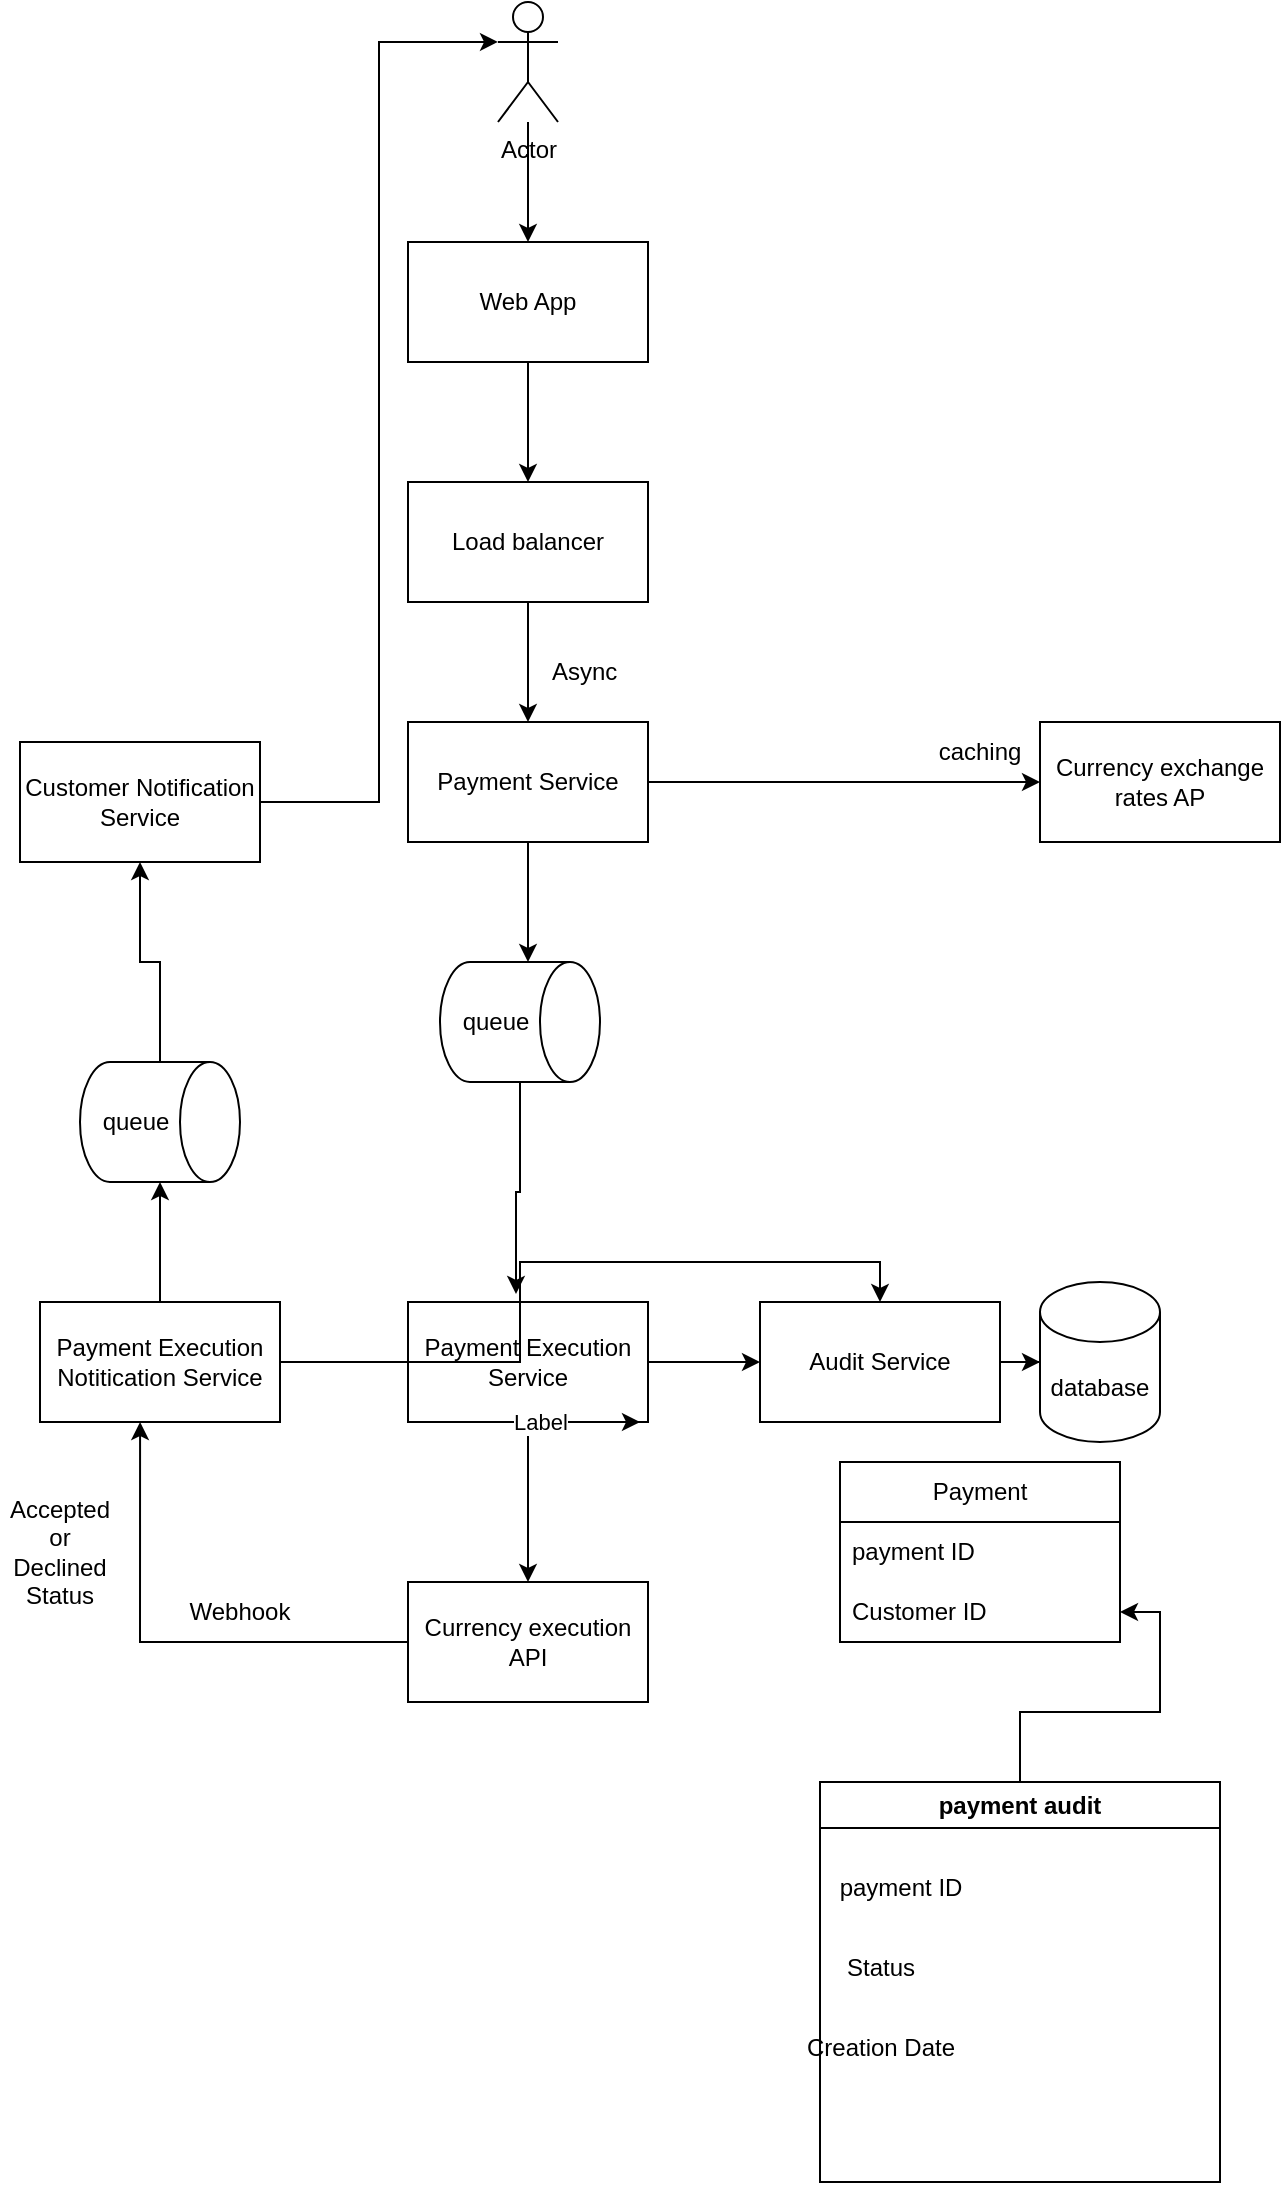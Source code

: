 <mxfile version="24.0.7" type="github" pages="2">
  <diagram name="Page-1" id="JJwD-la2Kz4rcNzDOmXE">
    <mxGraphModel dx="1434" dy="746" grid="1" gridSize="10" guides="1" tooltips="1" connect="1" arrows="1" fold="1" page="1" pageScale="1" pageWidth="827" pageHeight="1169" math="0" shadow="0">
      <root>
        <mxCell id="0" />
        <mxCell id="1" parent="0" />
        <mxCell id="bjYdS-ex-IDbYad80Igs-5" value="" style="edgeStyle=orthogonalEdgeStyle;rounded=0;orthogonalLoop=1;jettySize=auto;html=1;" parent="1" source="bjYdS-ex-IDbYad80Igs-1" target="bjYdS-ex-IDbYad80Igs-2" edge="1">
          <mxGeometry relative="1" as="geometry" />
        </mxCell>
        <mxCell id="bjYdS-ex-IDbYad80Igs-1" value="Actor" style="shape=umlActor;verticalLabelPosition=bottom;verticalAlign=top;html=1;outlineConnect=0;" parent="1" vertex="1">
          <mxGeometry x="399" y="30" width="30" height="60" as="geometry" />
        </mxCell>
        <mxCell id="bjYdS-ex-IDbYad80Igs-9" value="" style="edgeStyle=orthogonalEdgeStyle;rounded=0;orthogonalLoop=1;jettySize=auto;html=1;" parent="1" source="bjYdS-ex-IDbYad80Igs-2" target="bjYdS-ex-IDbYad80Igs-7" edge="1">
          <mxGeometry relative="1" as="geometry" />
        </mxCell>
        <mxCell id="bjYdS-ex-IDbYad80Igs-2" value="Web App&lt;br&gt;" style="rounded=0;whiteSpace=wrap;html=1;" parent="1" vertex="1">
          <mxGeometry x="354" y="150" width="120" height="60" as="geometry" />
        </mxCell>
        <mxCell id="bjYdS-ex-IDbYad80Igs-13" value="" style="edgeStyle=orthogonalEdgeStyle;rounded=0;orthogonalLoop=1;jettySize=auto;html=1;" parent="1" source="bjYdS-ex-IDbYad80Igs-6" target="bjYdS-ex-IDbYad80Igs-12" edge="1">
          <mxGeometry relative="1" as="geometry" />
        </mxCell>
        <mxCell id="bjYdS-ex-IDbYad80Igs-15" value="" style="edgeStyle=orthogonalEdgeStyle;rounded=0;orthogonalLoop=1;jettySize=auto;html=1;" parent="1" source="bjYdS-ex-IDbYad80Igs-6" edge="1">
          <mxGeometry relative="1" as="geometry">
            <mxPoint x="414" y="510" as="targetPoint" />
          </mxGeometry>
        </mxCell>
        <mxCell id="bjYdS-ex-IDbYad80Igs-6" value="Payment Service" style="rounded=0;whiteSpace=wrap;html=1;" parent="1" vertex="1">
          <mxGeometry x="354" y="390" width="120" height="60" as="geometry" />
        </mxCell>
        <mxCell id="bjYdS-ex-IDbYad80Igs-10" value="" style="edgeStyle=orthogonalEdgeStyle;rounded=0;orthogonalLoop=1;jettySize=auto;html=1;" parent="1" source="bjYdS-ex-IDbYad80Igs-7" target="bjYdS-ex-IDbYad80Igs-6" edge="1">
          <mxGeometry relative="1" as="geometry" />
        </mxCell>
        <mxCell id="bjYdS-ex-IDbYad80Igs-7" value="Load balancer" style="rounded=0;whiteSpace=wrap;html=1;" parent="1" vertex="1">
          <mxGeometry x="354" y="270" width="120" height="60" as="geometry" />
        </mxCell>
        <mxCell id="bjYdS-ex-IDbYad80Igs-12" value="Currency exchange rates AP" style="rounded=0;whiteSpace=wrap;html=1;" parent="1" vertex="1">
          <mxGeometry x="670" y="390" width="120" height="60" as="geometry" />
        </mxCell>
        <mxCell id="bjYdS-ex-IDbYad80Igs-16" value="queue" style="shape=cylinder3;whiteSpace=wrap;html=1;boundedLbl=1;backgroundOutline=1;size=15;direction=south;" parent="1" vertex="1">
          <mxGeometry x="370" y="510" width="80" height="60" as="geometry" />
        </mxCell>
        <mxCell id="bjYdS-ex-IDbYad80Igs-38" style="edgeStyle=orthogonalEdgeStyle;rounded=0;orthogonalLoop=1;jettySize=auto;html=1;entryX=0.5;entryY=0;entryDx=0;entryDy=0;" parent="1" source="bjYdS-ex-IDbYad80Igs-34" target="bjYdS-ex-IDbYad80Igs-37" edge="1">
          <mxGeometry relative="1" as="geometry" />
        </mxCell>
        <mxCell id="bjYdS-ex-IDbYad80Igs-60" value="" style="edgeStyle=orthogonalEdgeStyle;rounded=0;orthogonalLoop=1;jettySize=auto;html=1;" parent="1" source="bjYdS-ex-IDbYad80Igs-34" target="bjYdS-ex-IDbYad80Igs-58" edge="1">
          <mxGeometry relative="1" as="geometry" />
        </mxCell>
        <mxCell id="bjYdS-ex-IDbYad80Igs-34" value="Payment Execution Service&lt;br&gt;" style="rounded=0;whiteSpace=wrap;html=1;" parent="1" vertex="1">
          <mxGeometry x="354" y="680" width="120" height="60" as="geometry" />
        </mxCell>
        <mxCell id="bjYdS-ex-IDbYad80Igs-36" style="edgeStyle=orthogonalEdgeStyle;rounded=0;orthogonalLoop=1;jettySize=auto;html=1;entryX=0.45;entryY=-0.067;entryDx=0;entryDy=0;entryPerimeter=0;" parent="1" source="bjYdS-ex-IDbYad80Igs-16" target="bjYdS-ex-IDbYad80Igs-34" edge="1">
          <mxGeometry relative="1" as="geometry" />
        </mxCell>
        <mxCell id="bjYdS-ex-IDbYad80Igs-37" value="Currency execution API" style="rounded=0;whiteSpace=wrap;html=1;" parent="1" vertex="1">
          <mxGeometry x="354" y="820" width="120" height="60" as="geometry" />
        </mxCell>
        <mxCell id="bjYdS-ex-IDbYad80Igs-39" value="database" style="shape=cylinder3;whiteSpace=wrap;html=1;boundedLbl=1;backgroundOutline=1;size=15;" parent="1" vertex="1">
          <mxGeometry x="670" y="670" width="60" height="80" as="geometry" />
        </mxCell>
        <mxCell id="bjYdS-ex-IDbYad80Igs-49" value="" style="edgeStyle=orthogonalEdgeStyle;rounded=0;orthogonalLoop=1;jettySize=auto;html=1;" parent="1" source="bjYdS-ex-IDbYad80Igs-41" target="bjYdS-ex-IDbYad80Igs-47" edge="1">
          <mxGeometry relative="1" as="geometry" />
        </mxCell>
        <mxCell id="bjYdS-ex-IDbYad80Igs-77" style="edgeStyle=orthogonalEdgeStyle;rounded=0;orthogonalLoop=1;jettySize=auto;html=1;entryX=0.5;entryY=0;entryDx=0;entryDy=0;" parent="1" source="bjYdS-ex-IDbYad80Igs-41" target="bjYdS-ex-IDbYad80Igs-58" edge="1">
          <mxGeometry relative="1" as="geometry" />
        </mxCell>
        <mxCell id="bjYdS-ex-IDbYad80Igs-41" value="Payment Execution Notitication Service" style="rounded=0;whiteSpace=wrap;html=1;" parent="1" vertex="1">
          <mxGeometry x="170" y="680" width="120" height="60" as="geometry" />
        </mxCell>
        <mxCell id="bjYdS-ex-IDbYad80Igs-43" style="edgeStyle=orthogonalEdgeStyle;rounded=0;orthogonalLoop=1;jettySize=auto;html=1;entryX=0.417;entryY=1;entryDx=0;entryDy=0;entryPerimeter=0;" parent="1" source="bjYdS-ex-IDbYad80Igs-37" target="bjYdS-ex-IDbYad80Igs-41" edge="1">
          <mxGeometry relative="1" as="geometry" />
        </mxCell>
        <mxCell id="bjYdS-ex-IDbYad80Igs-45" value="Accepted or Declined Status" style="text;strokeColor=none;align=center;fillColor=none;html=1;verticalAlign=middle;whiteSpace=wrap;rounded=0;" parent="1" vertex="1">
          <mxGeometry x="150" y="790" width="60" height="30" as="geometry" />
        </mxCell>
        <mxCell id="bjYdS-ex-IDbYad80Igs-46" value="Customer Notification Service" style="rounded=0;whiteSpace=wrap;html=1;" parent="1" vertex="1">
          <mxGeometry x="160" y="400" width="120" height="60" as="geometry" />
        </mxCell>
        <mxCell id="bjYdS-ex-IDbYad80Igs-51" value="" style="edgeStyle=orthogonalEdgeStyle;rounded=0;orthogonalLoop=1;jettySize=auto;html=1;" parent="1" source="bjYdS-ex-IDbYad80Igs-47" target="bjYdS-ex-IDbYad80Igs-46" edge="1">
          <mxGeometry relative="1" as="geometry" />
        </mxCell>
        <mxCell id="bjYdS-ex-IDbYad80Igs-47" value="queue" style="shape=cylinder3;whiteSpace=wrap;html=1;boundedLbl=1;backgroundOutline=1;size=15;direction=south;" parent="1" vertex="1">
          <mxGeometry x="190" y="560" width="80" height="60" as="geometry" />
        </mxCell>
        <mxCell id="bjYdS-ex-IDbYad80Igs-52" style="edgeStyle=orthogonalEdgeStyle;rounded=0;orthogonalLoop=1;jettySize=auto;html=1;entryX=0;entryY=0.333;entryDx=0;entryDy=0;entryPerimeter=0;" parent="1" source="bjYdS-ex-IDbYad80Igs-46" target="bjYdS-ex-IDbYad80Igs-1" edge="1">
          <mxGeometry relative="1" as="geometry" />
        </mxCell>
        <mxCell id="bjYdS-ex-IDbYad80Igs-54" value="Async&amp;nbsp;" style="text;strokeColor=none;align=center;fillColor=none;html=1;verticalAlign=middle;whiteSpace=wrap;rounded=0;" parent="1" vertex="1">
          <mxGeometry x="414" y="350" width="60" height="30" as="geometry" />
        </mxCell>
        <mxCell id="bjYdS-ex-IDbYad80Igs-56" value="caching" style="text;strokeColor=none;align=center;fillColor=none;html=1;verticalAlign=middle;whiteSpace=wrap;rounded=0;" parent="1" vertex="1">
          <mxGeometry x="610" y="390" width="60" height="30" as="geometry" />
        </mxCell>
        <mxCell id="bjYdS-ex-IDbYad80Igs-57" value="Webhook" style="text;strokeColor=none;align=center;fillColor=none;html=1;verticalAlign=middle;whiteSpace=wrap;rounded=0;" parent="1" vertex="1">
          <mxGeometry x="240" y="820" width="60" height="30" as="geometry" />
        </mxCell>
        <mxCell id="bjYdS-ex-IDbYad80Igs-61" value="" style="edgeStyle=orthogonalEdgeStyle;rounded=0;orthogonalLoop=1;jettySize=auto;html=1;" parent="1" source="bjYdS-ex-IDbYad80Igs-58" target="bjYdS-ex-IDbYad80Igs-39" edge="1">
          <mxGeometry relative="1" as="geometry" />
        </mxCell>
        <mxCell id="bjYdS-ex-IDbYad80Igs-58" value="Audit Service" style="rounded=0;whiteSpace=wrap;html=1;" parent="1" vertex="1">
          <mxGeometry x="530" y="680" width="120" height="60" as="geometry" />
        </mxCell>
        <mxCell id="bjYdS-ex-IDbYad80Igs-63" value="Payment" style="swimlane;fontStyle=0;childLayout=stackLayout;horizontal=1;startSize=30;horizontalStack=0;resizeParent=1;resizeParentMax=0;resizeLast=0;collapsible=1;marginBottom=0;whiteSpace=wrap;html=1;" parent="1" vertex="1">
          <mxGeometry x="570" y="760" width="140" height="90" as="geometry" />
        </mxCell>
        <mxCell id="bjYdS-ex-IDbYad80Igs-64" value="payment ID&amp;nbsp;" style="text;strokeColor=none;fillColor=none;align=left;verticalAlign=middle;spacingLeft=4;spacingRight=4;overflow=hidden;points=[[0,0.5],[1,0.5]];portConstraint=eastwest;rotatable=0;whiteSpace=wrap;html=1;" parent="bjYdS-ex-IDbYad80Igs-63" vertex="1">
          <mxGeometry y="30" width="140" height="30" as="geometry" />
        </mxCell>
        <mxCell id="bjYdS-ex-IDbYad80Igs-65" value="Customer ID" style="text;strokeColor=none;fillColor=none;align=left;verticalAlign=middle;spacingLeft=4;spacingRight=4;overflow=hidden;points=[[0,0.5],[1,0.5]];portConstraint=eastwest;rotatable=0;whiteSpace=wrap;html=1;" parent="bjYdS-ex-IDbYad80Igs-63" vertex="1">
          <mxGeometry y="60" width="140" height="30" as="geometry" />
        </mxCell>
        <mxCell id="bjYdS-ex-IDbYad80Igs-75" value="" style="edgeStyle=orthogonalEdgeStyle;rounded=0;orthogonalLoop=1;jettySize=auto;html=1;" parent="1" source="bjYdS-ex-IDbYad80Igs-68" target="bjYdS-ex-IDbYad80Igs-65" edge="1">
          <mxGeometry relative="1" as="geometry" />
        </mxCell>
        <mxCell id="bjYdS-ex-IDbYad80Igs-68" value="payment audit&lt;br&gt;" style="swimlane;whiteSpace=wrap;html=1;" parent="1" vertex="1">
          <mxGeometry x="560" y="920" width="200" height="200" as="geometry" />
        </mxCell>
        <mxCell id="bjYdS-ex-IDbYad80Igs-71" value="Status" style="text;html=1;align=center;verticalAlign=middle;resizable=0;points=[];autosize=1;strokeColor=none;fillColor=none;" parent="bjYdS-ex-IDbYad80Igs-68" vertex="1">
          <mxGeometry y="78" width="60" height="30" as="geometry" />
        </mxCell>
        <mxCell id="bjYdS-ex-IDbYad80Igs-69" value="payment ID" style="text;html=1;align=center;verticalAlign=middle;resizable=0;points=[];autosize=1;strokeColor=none;fillColor=none;" parent="1" vertex="1">
          <mxGeometry x="560" y="958" width="80" height="30" as="geometry" />
        </mxCell>
        <mxCell id="bjYdS-ex-IDbYad80Igs-72" value="Creation Date" style="text;html=1;align=center;verticalAlign=middle;resizable=0;points=[];autosize=1;strokeColor=none;fillColor=none;" parent="1" vertex="1">
          <mxGeometry x="540" y="1038" width="100" height="30" as="geometry" />
        </mxCell>
        <mxCell id="bjYdS-ex-IDbYad80Igs-73" value="" style="endArrow=classic;html=1;rounded=0;" parent="1" edge="1">
          <mxGeometry relative="1" as="geometry">
            <mxPoint x="370" y="740" as="sourcePoint" />
            <mxPoint x="470" y="740" as="targetPoint" />
          </mxGeometry>
        </mxCell>
        <mxCell id="bjYdS-ex-IDbYad80Igs-74" value="Label" style="edgeLabel;resizable=0;html=1;align=center;verticalAlign=middle;" parent="bjYdS-ex-IDbYad80Igs-73" connectable="0" vertex="1">
          <mxGeometry relative="1" as="geometry" />
        </mxCell>
      </root>
    </mxGraphModel>
  </diagram>
  <diagram id="ZBoCV9ZldW-aW__aYxX8" name="Page-2">
    <mxGraphModel dx="1434" dy="746" grid="1" gridSize="10" guides="1" tooltips="1" connect="1" arrows="1" fold="1" page="1" pageScale="1" pageWidth="827" pageHeight="1169" math="0" shadow="0">
      <root>
        <mxCell id="0" />
        <mxCell id="1" parent="0" />
      </root>
    </mxGraphModel>
  </diagram>
</mxfile>
